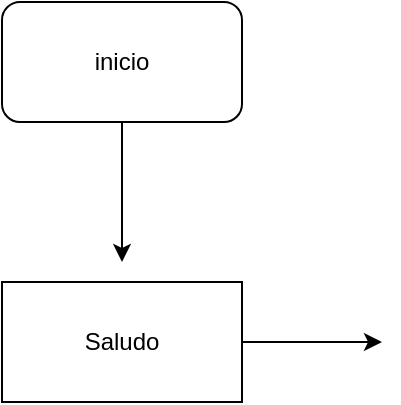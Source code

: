 <mxfile version="21.6.5" type="github">
  <diagram name="Página-1" id="RV3uaWwgxY9gexgOD0gL">
    <mxGraphModel dx="1099" dy="1162" grid="1" gridSize="10" guides="1" tooltips="1" connect="1" arrows="1" fold="1" page="1" pageScale="1" pageWidth="827" pageHeight="1169" math="0" shadow="0">
      <root>
        <mxCell id="0" />
        <mxCell id="1" parent="0" />
        <mxCell id="OnU-YwyqA6t2gNk62qNB-1" value="inicio" style="rounded=1;whiteSpace=wrap;html=1;" parent="1" vertex="1">
          <mxGeometry x="240" y="100" width="120" height="60" as="geometry" />
        </mxCell>
        <mxCell id="OnU-YwyqA6t2gNk62qNB-2" value="" style="endArrow=classic;html=1;rounded=0;" parent="1" source="OnU-YwyqA6t2gNk62qNB-1" edge="1">
          <mxGeometry width="50" height="50" relative="1" as="geometry">
            <mxPoint x="390" y="580" as="sourcePoint" />
            <mxPoint x="300" y="230" as="targetPoint" />
          </mxGeometry>
        </mxCell>
        <mxCell id="OnU-YwyqA6t2gNk62qNB-4" value="Saludo" style="rounded=0;whiteSpace=wrap;html=1;" parent="1" vertex="1">
          <mxGeometry x="240" y="240" width="120" height="60" as="geometry" />
        </mxCell>
        <mxCell id="UdVx1YcFsjtcWnoXJpXl-1" value="" style="endArrow=classic;html=1;rounded=0;exitX=1;exitY=0.5;exitDx=0;exitDy=0;" edge="1" parent="1" source="OnU-YwyqA6t2gNk62qNB-4">
          <mxGeometry width="50" height="50" relative="1" as="geometry">
            <mxPoint x="300" y="450" as="sourcePoint" />
            <mxPoint x="430" y="270" as="targetPoint" />
          </mxGeometry>
        </mxCell>
      </root>
    </mxGraphModel>
  </diagram>
</mxfile>
